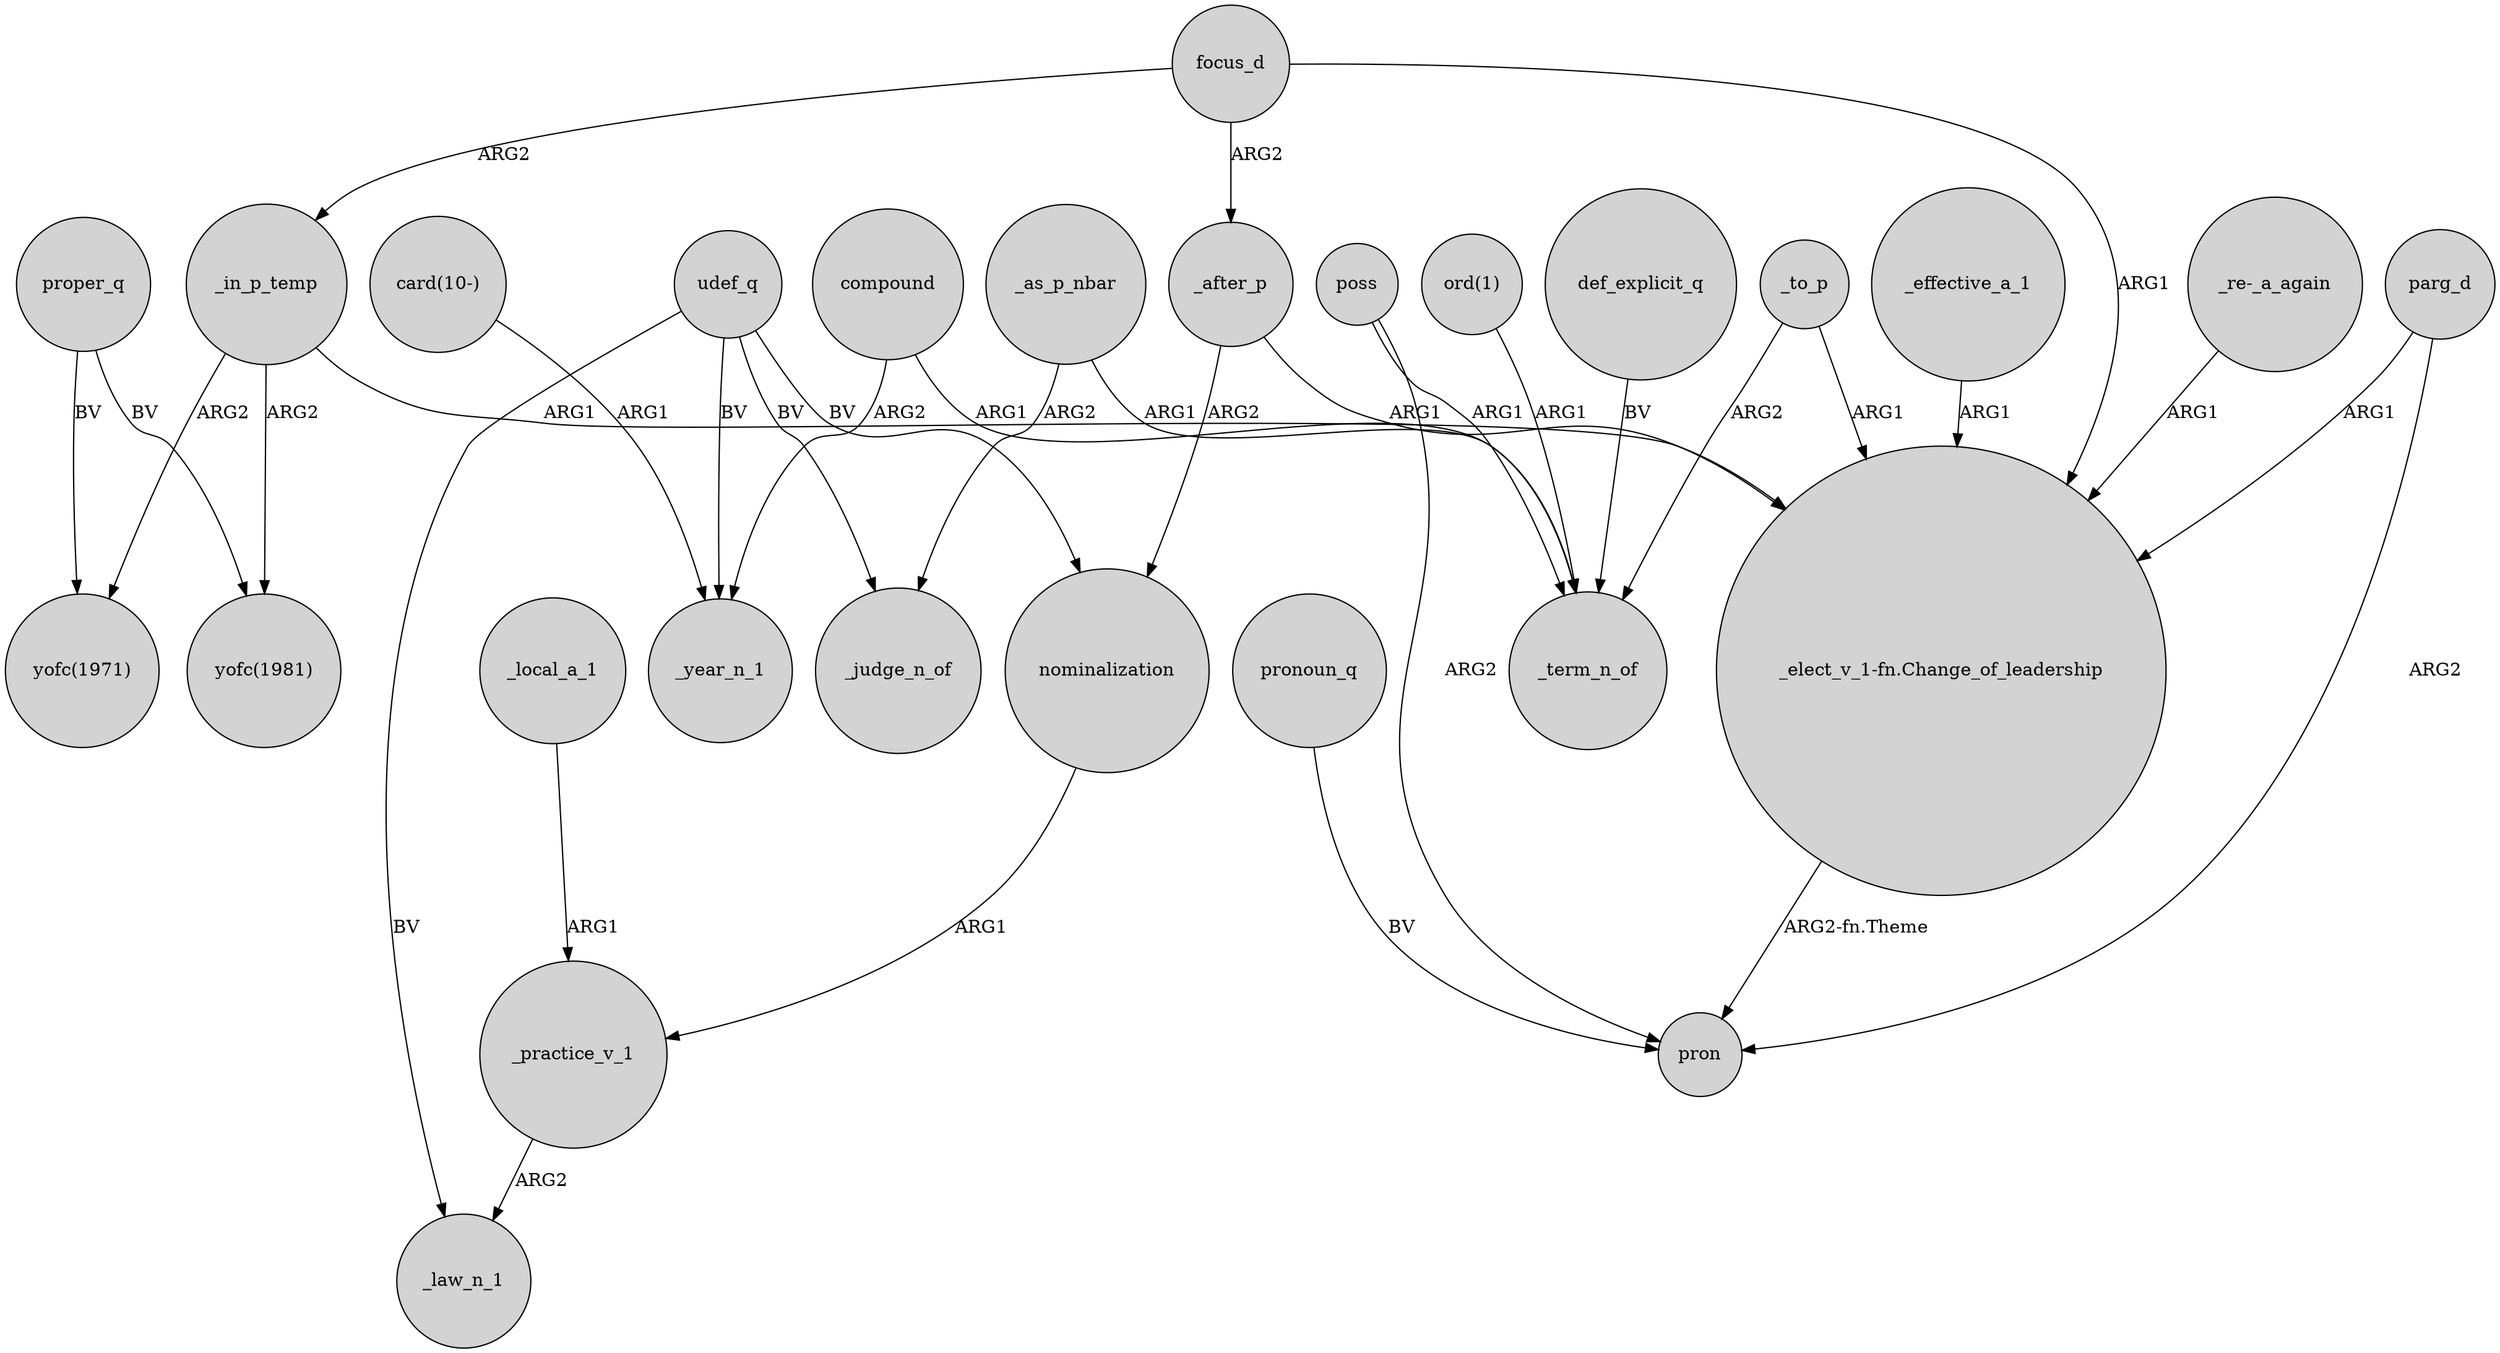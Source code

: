 digraph {
	node [shape=circle style=filled]
	compound -> _term_n_of [label=ARG1]
	focus_d -> _in_p_temp [label=ARG2]
	focus_d -> _after_p [label=ARG2]
	poss -> pron [label=ARG2]
	_to_p -> "_elect_v_1-fn.Change_of_leadership" [label=ARG1]
	_to_p -> _term_n_of [label=ARG2]
	"_re-_a_again" -> "_elect_v_1-fn.Change_of_leadership" [label=ARG1]
	"_elect_v_1-fn.Change_of_leadership" -> pron [label="ARG2-fn.Theme"]
	_after_p -> "_elect_v_1-fn.Change_of_leadership" [label=ARG1]
	udef_q -> _law_n_1 [label=BV]
	parg_d -> "_elect_v_1-fn.Change_of_leadership" [label=ARG1]
	poss -> _term_n_of [label=ARG1]
	_practice_v_1 -> _law_n_1 [label=ARG2]
	udef_q -> _judge_n_of [label=BV]
	"card(10-)" -> _year_n_1 [label=ARG1]
	parg_d -> pron [label=ARG2]
	_as_p_nbar -> _term_n_of [label=ARG1]
	pronoun_q -> pron [label=BV]
	nominalization -> _practice_v_1 [label=ARG1]
	_in_p_temp -> "_elect_v_1-fn.Change_of_leadership" [label=ARG1]
	"ord(1)" -> _term_n_of [label=ARG1]
	udef_q -> nominalization [label=BV]
	_in_p_temp -> "yofc(1981)" [label=ARG2]
	proper_q -> "yofc(1981)" [label=BV]
	udef_q -> _year_n_1 [label=BV]
	_effective_a_1 -> "_elect_v_1-fn.Change_of_leadership" [label=ARG1]
	proper_q -> "yofc(1971)" [label=BV]
	def_explicit_q -> _term_n_of [label=BV]
	_in_p_temp -> "yofc(1971)" [label=ARG2]
	_as_p_nbar -> _judge_n_of [label=ARG2]
	_after_p -> nominalization [label=ARG2]
	_local_a_1 -> _practice_v_1 [label=ARG1]
	compound -> _year_n_1 [label=ARG2]
	focus_d -> "_elect_v_1-fn.Change_of_leadership" [label=ARG1]
}
